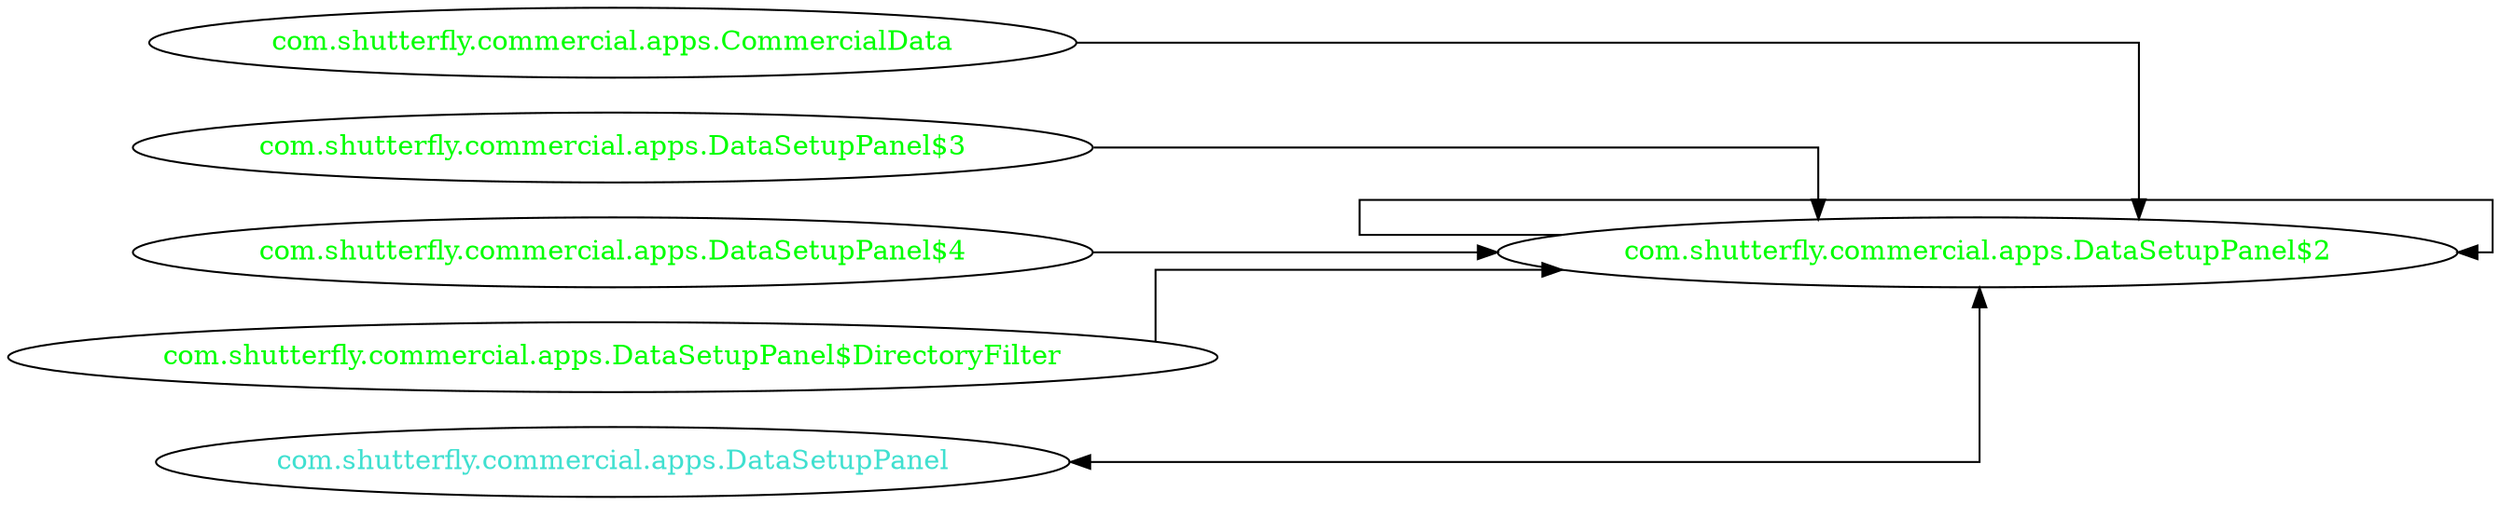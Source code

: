 digraph dependencyGraph {
 concentrate=true;
 ranksep="2.0";
 rankdir="LR"; 
 splines="ortho";
"com.shutterfly.commercial.apps.DataSetupPanel$2" [fontcolor="red"];
"com.shutterfly.commercial.apps.CommercialData" [ fontcolor="green" ];
"com.shutterfly.commercial.apps.CommercialData"->"com.shutterfly.commercial.apps.DataSetupPanel$2";
"com.shutterfly.commercial.apps.DataSetupPanel$2" [ fontcolor="green" ];
"com.shutterfly.commercial.apps.DataSetupPanel$2"->"com.shutterfly.commercial.apps.DataSetupPanel$2";
"com.shutterfly.commercial.apps.DataSetupPanel$3" [ fontcolor="green" ];
"com.shutterfly.commercial.apps.DataSetupPanel$3"->"com.shutterfly.commercial.apps.DataSetupPanel$2";
"com.shutterfly.commercial.apps.DataSetupPanel$4" [ fontcolor="green" ];
"com.shutterfly.commercial.apps.DataSetupPanel$4"->"com.shutterfly.commercial.apps.DataSetupPanel$2";
"com.shutterfly.commercial.apps.DataSetupPanel$DirectoryFilter" [ fontcolor="green" ];
"com.shutterfly.commercial.apps.DataSetupPanel$DirectoryFilter"->"com.shutterfly.commercial.apps.DataSetupPanel$2";
"com.shutterfly.commercial.apps.DataSetupPanel" [ fontcolor="turquoise" ];
"com.shutterfly.commercial.apps.DataSetupPanel"->"com.shutterfly.commercial.apps.DataSetupPanel$2" [dir=both];
}